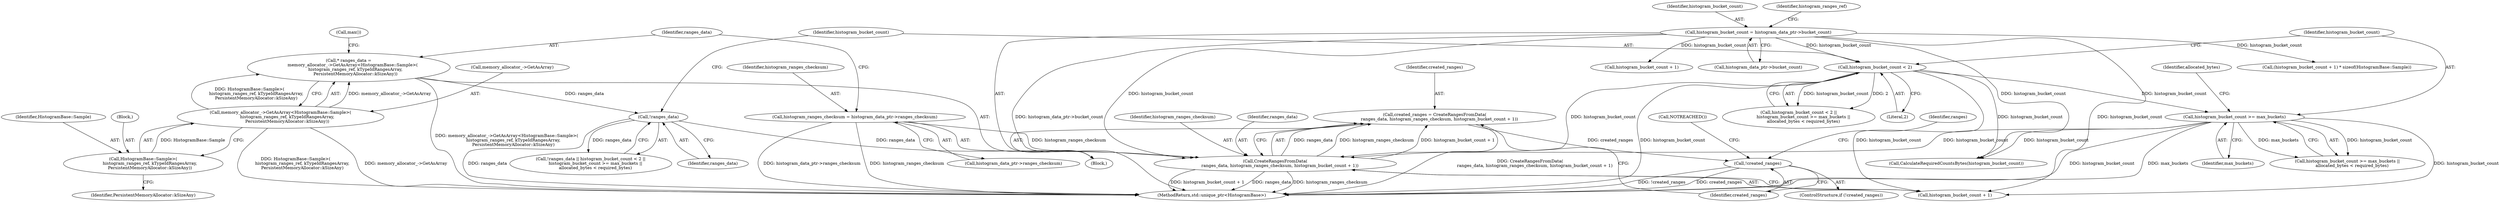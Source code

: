 digraph "0_Chrome_3f38b2253b19f9f9595f79fb92bfb5077e7b1959_1@API" {
"1000236" [label="(Call,created_ranges = CreateRangesFromData(\n       ranges_data, histogram_ranges_checksum, histogram_bucket_count + 1))"];
"1000238" [label="(Call,CreateRangesFromData(\n       ranges_data, histogram_ranges_checksum, histogram_bucket_count + 1))"];
"1000218" [label="(Call,!ranges_data)"];
"1000185" [label="(Call,* ranges_data =\n      memory_allocator_->GetAsArray<HistogramBase::Sample>(\n          histogram_ranges_ref, kTypeIdRangesArray,\n          PersistentMemoryAllocator::kSizeAny))"];
"1000187" [label="(Call,memory_allocator_->GetAsArray<HistogramBase::Sample>(\n          histogram_ranges_ref, kTypeIdRangesArray,\n          PersistentMemoryAllocator::kSizeAny))"];
"1000191" [label="(Call,HistogramBase::Sample>(\n          histogram_ranges_ref, kTypeIdRangesArray,\n          PersistentMemoryAllocator::kSizeAny))"];
"1000179" [label="(Call,histogram_ranges_checksum = histogram_data_ptr->ranges_checksum)"];
"1000225" [label="(Call,histogram_bucket_count >= max_buckets)"];
"1000221" [label="(Call,histogram_bucket_count < 2)"];
"1000167" [label="(Call,histogram_bucket_count = histogram_data_ptr->bucket_count)"];
"1000245" [label="(Call,!created_ranges)"];
"1000197" [label="(Identifier,PersistentMemoryAllocator::kSizeAny)"];
"1000188" [label="(Call,memory_allocator_->GetAsArray)"];
"1000224" [label="(Call,histogram_bucket_count >= max_buckets ||\n       allocated_bytes < required_bytes)"];
"1000220" [label="(Call,histogram_bucket_count < 2 ||\n       histogram_bucket_count >= max_buckets ||\n       allocated_bytes < required_bytes)"];
"1000221" [label="(Call,histogram_bucket_count < 2)"];
"1000246" [label="(Identifier,created_ranges)"];
"1000186" [label="(Identifier,ranges_data)"];
"1000191" [label="(Call,HistogramBase::Sample>(\n          histogram_ranges_ref, kTypeIdRangesArray,\n          PersistentMemoryAllocator::kSizeAny))"];
"1000223" [label="(Literal,2)"];
"1000167" [label="(Call,histogram_bucket_count = histogram_data_ptr->bucket_count)"];
"1000222" [label="(Identifier,histogram_bucket_count)"];
"1000180" [label="(Identifier,histogram_ranges_checksum)"];
"1000205" [label="(Call,(histogram_bucket_count + 1) * sizeof(HistogramBase::Sample))"];
"1000225" [label="(Call,histogram_bucket_count >= max_buckets)"];
"1000206" [label="(Call,histogram_bucket_count + 1)"];
"1000248" [label="(Call,NOTREACHED())"];
"1000219" [label="(Identifier,ranges_data)"];
"1000390" [label="(MethodReturn,std::unique_ptr<HistogramBase>)"];
"1000169" [label="(Call,histogram_data_ptr->bucket_count)"];
"1000245" [label="(Call,!created_ranges)"];
"1000237" [label="(Identifier,created_ranges)"];
"1000217" [label="(Call,!ranges_data || histogram_bucket_count < 2 ||\n       histogram_bucket_count >= max_buckets ||\n       allocated_bytes < required_bytes)"];
"1000229" [label="(Identifier,allocated_bytes)"];
"1000240" [label="(Identifier,histogram_ranges_checksum)"];
"1000187" [label="(Call,memory_allocator_->GetAsArray<HistogramBase::Sample>(\n          histogram_ranges_ref, kTypeIdRangesArray,\n          PersistentMemoryAllocator::kSizeAny))"];
"1000168" [label="(Identifier,histogram_bucket_count)"];
"1000103" [label="(Block,)"];
"1000241" [label="(Call,histogram_bucket_count + 1)"];
"1000244" [label="(ControlStructure,if (!created_ranges))"];
"1000253" [label="(Identifier,ranges)"];
"1000238" [label="(Call,CreateRangesFromData(\n       ranges_data, histogram_ranges_checksum, histogram_bucket_count + 1))"];
"1000179" [label="(Call,histogram_ranges_checksum = histogram_data_ptr->ranges_checksum)"];
"1000226" [label="(Identifier,histogram_bucket_count)"];
"1000192" [label="(Identifier,HistogramBase::Sample)"];
"1000174" [label="(Identifier,histogram_ranges_ref)"];
"1000218" [label="(Call,!ranges_data)"];
"1000259" [label="(Call,CalculateRequiredCountsBytes(histogram_bucket_count))"];
"1000185" [label="(Call,* ranges_data =\n      memory_allocator_->GetAsArray<HistogramBase::Sample>(\n          histogram_ranges_ref, kTypeIdRangesArray,\n          PersistentMemoryAllocator::kSizeAny))"];
"1000199" [label="(Call,max())"];
"1000193" [label="(Block,)"];
"1000236" [label="(Call,created_ranges = CreateRangesFromData(\n       ranges_data, histogram_ranges_checksum, histogram_bucket_count + 1))"];
"1000239" [label="(Identifier,ranges_data)"];
"1000181" [label="(Call,histogram_data_ptr->ranges_checksum)"];
"1000227" [label="(Identifier,max_buckets)"];
"1000236" -> "1000103"  [label="AST: "];
"1000236" -> "1000238"  [label="CFG: "];
"1000237" -> "1000236"  [label="AST: "];
"1000238" -> "1000236"  [label="AST: "];
"1000246" -> "1000236"  [label="CFG: "];
"1000236" -> "1000390"  [label="DDG: CreateRangesFromData(\n       ranges_data, histogram_ranges_checksum, histogram_bucket_count + 1)"];
"1000238" -> "1000236"  [label="DDG: ranges_data"];
"1000238" -> "1000236"  [label="DDG: histogram_ranges_checksum"];
"1000238" -> "1000236"  [label="DDG: histogram_bucket_count + 1"];
"1000236" -> "1000245"  [label="DDG: created_ranges"];
"1000238" -> "1000241"  [label="CFG: "];
"1000239" -> "1000238"  [label="AST: "];
"1000240" -> "1000238"  [label="AST: "];
"1000241" -> "1000238"  [label="AST: "];
"1000238" -> "1000390"  [label="DDG: ranges_data"];
"1000238" -> "1000390"  [label="DDG: histogram_ranges_checksum"];
"1000238" -> "1000390"  [label="DDG: histogram_bucket_count + 1"];
"1000218" -> "1000238"  [label="DDG: ranges_data"];
"1000179" -> "1000238"  [label="DDG: histogram_ranges_checksum"];
"1000225" -> "1000238"  [label="DDG: histogram_bucket_count"];
"1000221" -> "1000238"  [label="DDG: histogram_bucket_count"];
"1000167" -> "1000238"  [label="DDG: histogram_bucket_count"];
"1000218" -> "1000217"  [label="AST: "];
"1000218" -> "1000219"  [label="CFG: "];
"1000219" -> "1000218"  [label="AST: "];
"1000222" -> "1000218"  [label="CFG: "];
"1000217" -> "1000218"  [label="CFG: "];
"1000218" -> "1000390"  [label="DDG: ranges_data"];
"1000218" -> "1000217"  [label="DDG: ranges_data"];
"1000185" -> "1000218"  [label="DDG: ranges_data"];
"1000185" -> "1000103"  [label="AST: "];
"1000185" -> "1000187"  [label="CFG: "];
"1000186" -> "1000185"  [label="AST: "];
"1000187" -> "1000185"  [label="AST: "];
"1000199" -> "1000185"  [label="CFG: "];
"1000185" -> "1000390"  [label="DDG: memory_allocator_->GetAsArray<HistogramBase::Sample>(\n          histogram_ranges_ref, kTypeIdRangesArray,\n          PersistentMemoryAllocator::kSizeAny)"];
"1000187" -> "1000185"  [label="DDG: memory_allocator_->GetAsArray"];
"1000187" -> "1000185"  [label="DDG: HistogramBase::Sample>(\n          histogram_ranges_ref, kTypeIdRangesArray,\n          PersistentMemoryAllocator::kSizeAny)"];
"1000187" -> "1000191"  [label="CFG: "];
"1000188" -> "1000187"  [label="AST: "];
"1000191" -> "1000187"  [label="AST: "];
"1000187" -> "1000390"  [label="DDG: memory_allocator_->GetAsArray"];
"1000187" -> "1000390"  [label="DDG: HistogramBase::Sample>(\n          histogram_ranges_ref, kTypeIdRangesArray,\n          PersistentMemoryAllocator::kSizeAny)"];
"1000191" -> "1000187"  [label="DDG: HistogramBase::Sample"];
"1000191" -> "1000197"  [label="CFG: "];
"1000192" -> "1000191"  [label="AST: "];
"1000193" -> "1000191"  [label="AST: "];
"1000179" -> "1000103"  [label="AST: "];
"1000179" -> "1000181"  [label="CFG: "];
"1000180" -> "1000179"  [label="AST: "];
"1000181" -> "1000179"  [label="AST: "];
"1000186" -> "1000179"  [label="CFG: "];
"1000179" -> "1000390"  [label="DDG: histogram_data_ptr->ranges_checksum"];
"1000179" -> "1000390"  [label="DDG: histogram_ranges_checksum"];
"1000225" -> "1000224"  [label="AST: "];
"1000225" -> "1000227"  [label="CFG: "];
"1000226" -> "1000225"  [label="AST: "];
"1000227" -> "1000225"  [label="AST: "];
"1000229" -> "1000225"  [label="CFG: "];
"1000224" -> "1000225"  [label="CFG: "];
"1000225" -> "1000390"  [label="DDG: max_buckets"];
"1000225" -> "1000390"  [label="DDG: histogram_bucket_count"];
"1000225" -> "1000224"  [label="DDG: histogram_bucket_count"];
"1000225" -> "1000224"  [label="DDG: max_buckets"];
"1000221" -> "1000225"  [label="DDG: histogram_bucket_count"];
"1000225" -> "1000241"  [label="DDG: histogram_bucket_count"];
"1000225" -> "1000259"  [label="DDG: histogram_bucket_count"];
"1000221" -> "1000220"  [label="AST: "];
"1000221" -> "1000223"  [label="CFG: "];
"1000222" -> "1000221"  [label="AST: "];
"1000223" -> "1000221"  [label="AST: "];
"1000226" -> "1000221"  [label="CFG: "];
"1000220" -> "1000221"  [label="CFG: "];
"1000221" -> "1000390"  [label="DDG: histogram_bucket_count"];
"1000221" -> "1000220"  [label="DDG: histogram_bucket_count"];
"1000221" -> "1000220"  [label="DDG: 2"];
"1000167" -> "1000221"  [label="DDG: histogram_bucket_count"];
"1000221" -> "1000241"  [label="DDG: histogram_bucket_count"];
"1000221" -> "1000259"  [label="DDG: histogram_bucket_count"];
"1000167" -> "1000103"  [label="AST: "];
"1000167" -> "1000169"  [label="CFG: "];
"1000168" -> "1000167"  [label="AST: "];
"1000169" -> "1000167"  [label="AST: "];
"1000174" -> "1000167"  [label="CFG: "];
"1000167" -> "1000390"  [label="DDG: histogram_data_ptr->bucket_count"];
"1000167" -> "1000205"  [label="DDG: histogram_bucket_count"];
"1000167" -> "1000206"  [label="DDG: histogram_bucket_count"];
"1000167" -> "1000241"  [label="DDG: histogram_bucket_count"];
"1000167" -> "1000259"  [label="DDG: histogram_bucket_count"];
"1000245" -> "1000244"  [label="AST: "];
"1000245" -> "1000246"  [label="CFG: "];
"1000246" -> "1000245"  [label="AST: "];
"1000248" -> "1000245"  [label="CFG: "];
"1000253" -> "1000245"  [label="CFG: "];
"1000245" -> "1000390"  [label="DDG: !created_ranges"];
"1000245" -> "1000390"  [label="DDG: created_ranges"];
}
